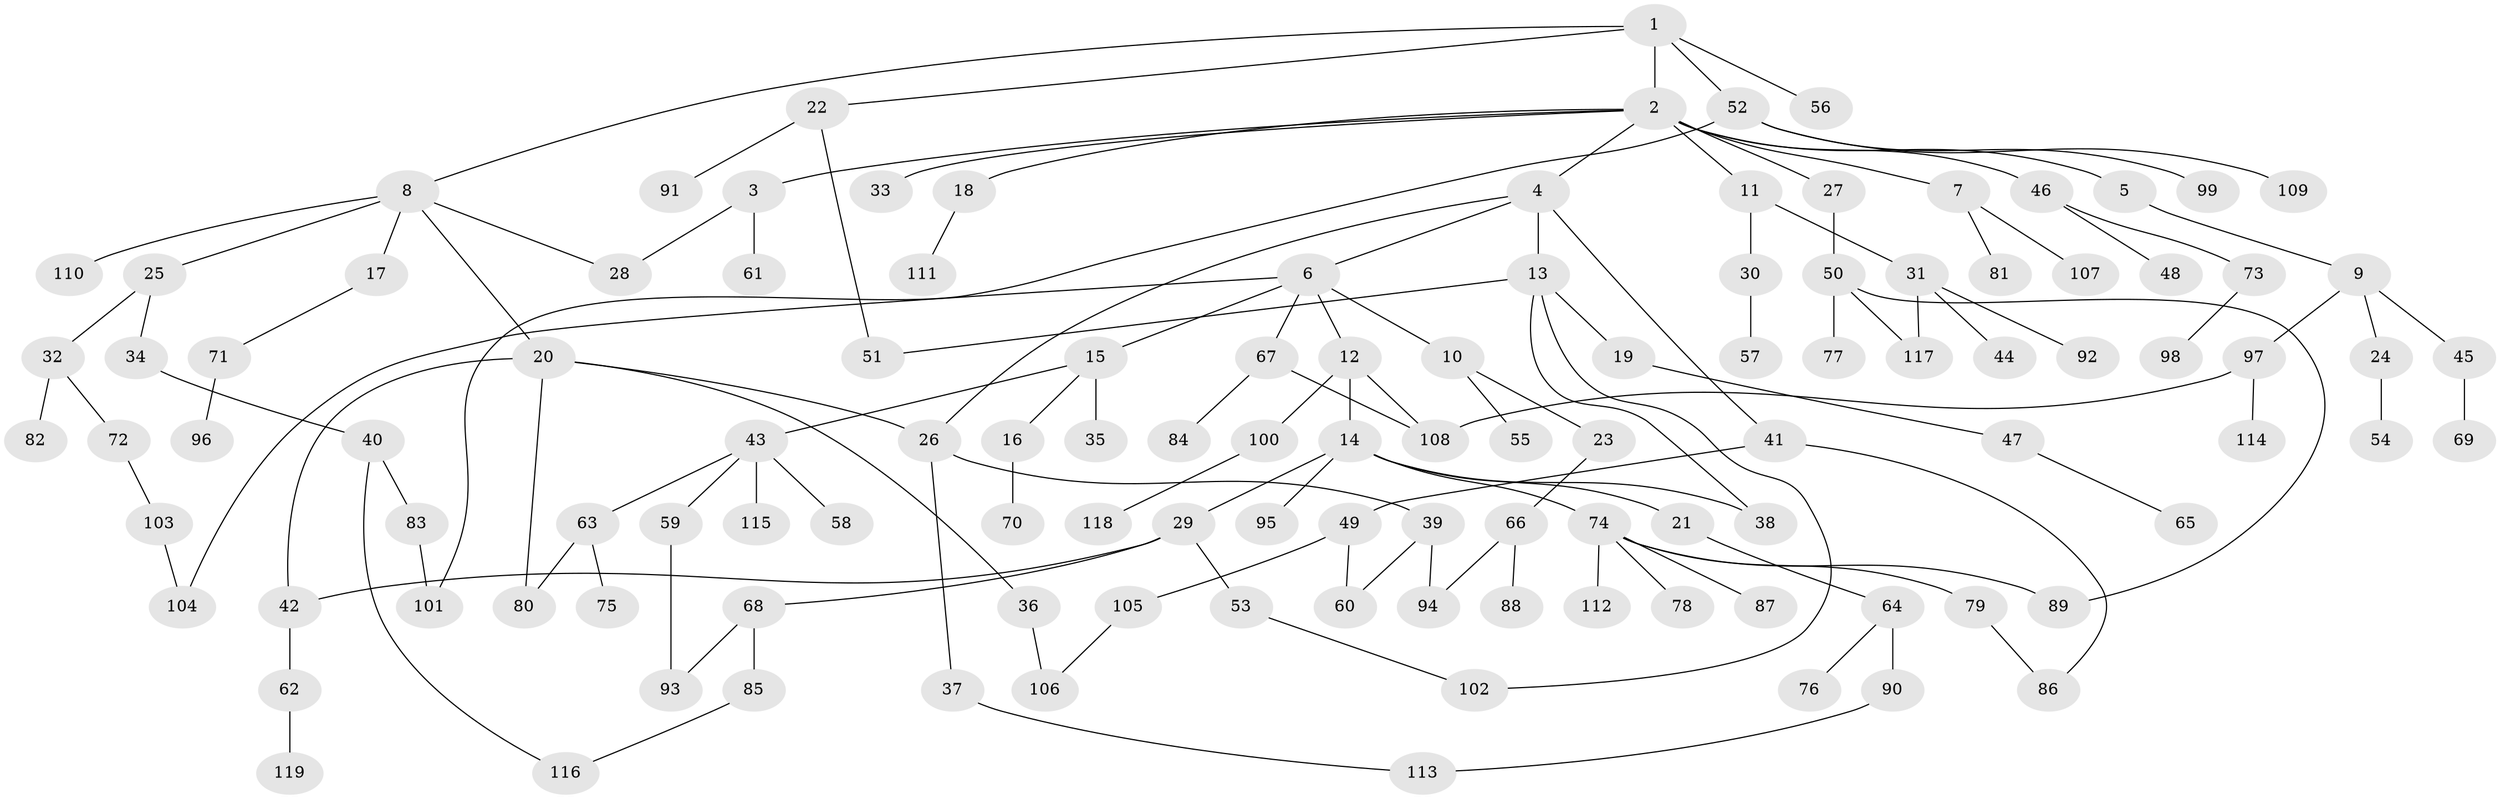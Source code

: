 // Generated by graph-tools (version 1.1) at 2025/25/03/09/25 03:25:32]
// undirected, 119 vertices, 138 edges
graph export_dot {
graph [start="1"]
  node [color=gray90,style=filled];
  1;
  2;
  3;
  4;
  5;
  6;
  7;
  8;
  9;
  10;
  11;
  12;
  13;
  14;
  15;
  16;
  17;
  18;
  19;
  20;
  21;
  22;
  23;
  24;
  25;
  26;
  27;
  28;
  29;
  30;
  31;
  32;
  33;
  34;
  35;
  36;
  37;
  38;
  39;
  40;
  41;
  42;
  43;
  44;
  45;
  46;
  47;
  48;
  49;
  50;
  51;
  52;
  53;
  54;
  55;
  56;
  57;
  58;
  59;
  60;
  61;
  62;
  63;
  64;
  65;
  66;
  67;
  68;
  69;
  70;
  71;
  72;
  73;
  74;
  75;
  76;
  77;
  78;
  79;
  80;
  81;
  82;
  83;
  84;
  85;
  86;
  87;
  88;
  89;
  90;
  91;
  92;
  93;
  94;
  95;
  96;
  97;
  98;
  99;
  100;
  101;
  102;
  103;
  104;
  105;
  106;
  107;
  108;
  109;
  110;
  111;
  112;
  113;
  114;
  115;
  116;
  117;
  118;
  119;
  1 -- 2;
  1 -- 8;
  1 -- 22;
  1 -- 52;
  1 -- 56;
  2 -- 3;
  2 -- 4;
  2 -- 5;
  2 -- 7;
  2 -- 11;
  2 -- 18;
  2 -- 27;
  2 -- 33;
  2 -- 46;
  3 -- 28;
  3 -- 61;
  4 -- 6;
  4 -- 13;
  4 -- 26;
  4 -- 41;
  5 -- 9;
  6 -- 10;
  6 -- 12;
  6 -- 15;
  6 -- 67;
  6 -- 104;
  7 -- 81;
  7 -- 107;
  8 -- 17;
  8 -- 20;
  8 -- 25;
  8 -- 110;
  8 -- 28;
  9 -- 24;
  9 -- 45;
  9 -- 97;
  10 -- 23;
  10 -- 55;
  11 -- 30;
  11 -- 31;
  12 -- 14;
  12 -- 100;
  12 -- 108;
  13 -- 19;
  13 -- 38;
  13 -- 102;
  13 -- 51;
  14 -- 21;
  14 -- 29;
  14 -- 38;
  14 -- 74;
  14 -- 95;
  15 -- 16;
  15 -- 35;
  15 -- 43;
  16 -- 70;
  17 -- 71;
  18 -- 111;
  19 -- 47;
  20 -- 36;
  20 -- 80;
  20 -- 26;
  20 -- 42;
  21 -- 64;
  22 -- 51;
  22 -- 91;
  23 -- 66;
  24 -- 54;
  25 -- 32;
  25 -- 34;
  26 -- 37;
  26 -- 39;
  27 -- 50;
  29 -- 42;
  29 -- 53;
  29 -- 68;
  30 -- 57;
  31 -- 44;
  31 -- 92;
  31 -- 117;
  32 -- 72;
  32 -- 82;
  34 -- 40;
  36 -- 106;
  37 -- 113;
  39 -- 94;
  39 -- 60;
  40 -- 83;
  40 -- 116;
  41 -- 49;
  41 -- 86;
  42 -- 62;
  43 -- 58;
  43 -- 59;
  43 -- 63;
  43 -- 115;
  45 -- 69;
  46 -- 48;
  46 -- 73;
  47 -- 65;
  49 -- 60;
  49 -- 105;
  50 -- 77;
  50 -- 117;
  50 -- 89;
  52 -- 99;
  52 -- 101;
  52 -- 109;
  53 -- 102;
  59 -- 93;
  62 -- 119;
  63 -- 75;
  63 -- 80;
  64 -- 76;
  64 -- 90;
  66 -- 88;
  66 -- 94;
  67 -- 84;
  67 -- 108;
  68 -- 85;
  68 -- 93;
  71 -- 96;
  72 -- 103;
  73 -- 98;
  74 -- 78;
  74 -- 79;
  74 -- 87;
  74 -- 89;
  74 -- 112;
  79 -- 86;
  83 -- 101;
  85 -- 116;
  90 -- 113;
  97 -- 114;
  97 -- 108;
  100 -- 118;
  103 -- 104;
  105 -- 106;
}
